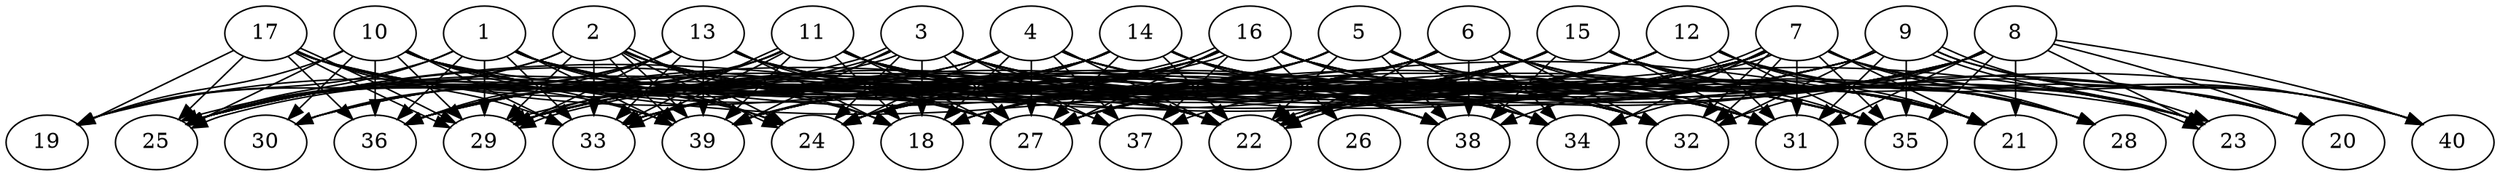 // DAG automatically generated by daggen at Thu Oct  3 14:06:50 2019
// ./daggen --dot -n 40 --ccr 0.4 --fat 0.9 --regular 0.5 --density 0.9 --mindata 5242880 --maxdata 52428800 
digraph G {
  1 [size="40568320", alpha="0.08", expect_size="16227328"] 
  1 -> 18 [size ="16227328"]
  1 -> 19 [size ="16227328"]
  1 -> 22 [size ="16227328"]
  1 -> 24 [size ="16227328"]
  1 -> 25 [size ="16227328"]
  1 -> 27 [size ="16227328"]
  1 -> 29 [size ="16227328"]
  1 -> 31 [size ="16227328"]
  1 -> 33 [size ="16227328"]
  1 -> 36 [size ="16227328"]
  1 -> 38 [size ="16227328"]
  1 -> 39 [size ="16227328"]
  2 [size="32320000", alpha="0.10", expect_size="12928000"] 
  2 -> 18 [size ="12928000"]
  2 -> 19 [size ="12928000"]
  2 -> 24 [size ="12928000"]
  2 -> 24 [size ="12928000"]
  2 -> 25 [size ="12928000"]
  2 -> 27 [size ="12928000"]
  2 -> 29 [size ="12928000"]
  2 -> 31 [size ="12928000"]
  2 -> 32 [size ="12928000"]
  2 -> 33 [size ="12928000"]
  2 -> 39 [size ="12928000"]
  2 -> 39 [size ="12928000"]
  3 [size="45591040", alpha="0.03", expect_size="18236416"] 
  3 -> 18 [size ="18236416"]
  3 -> 22 [size ="18236416"]
  3 -> 24 [size ="18236416"]
  3 -> 25 [size ="18236416"]
  3 -> 25 [size ="18236416"]
  3 -> 27 [size ="18236416"]
  3 -> 31 [size ="18236416"]
  3 -> 32 [size ="18236416"]
  3 -> 35 [size ="18236416"]
  3 -> 36 [size ="18236416"]
  3 -> 37 [size ="18236416"]
  3 -> 38 [size ="18236416"]
  3 -> 39 [size ="18236416"]
  4 [size="59148800", alpha="0.04", expect_size="23659520"] 
  4 -> 18 [size ="23659520"]
  4 -> 19 [size ="23659520"]
  4 -> 21 [size ="23659520"]
  4 -> 22 [size ="23659520"]
  4 -> 24 [size ="23659520"]
  4 -> 25 [size ="23659520"]
  4 -> 27 [size ="23659520"]
  4 -> 30 [size ="23659520"]
  4 -> 31 [size ="23659520"]
  4 -> 32 [size ="23659520"]
  4 -> 34 [size ="23659520"]
  4 -> 37 [size ="23659520"]
  5 [size="19875840", alpha="0.04", expect_size="7950336"] 
  5 -> 18 [size ="7950336"]
  5 -> 20 [size ="7950336"]
  5 -> 21 [size ="7950336"]
  5 -> 22 [size ="7950336"]
  5 -> 24 [size ="7950336"]
  5 -> 29 [size ="7950336"]
  5 -> 30 [size ="7950336"]
  5 -> 32 [size ="7950336"]
  5 -> 33 [size ="7950336"]
  5 -> 34 [size ="7950336"]
  5 -> 38 [size ="7950336"]
  6 [size="89139200", alpha="0.08", expect_size="35655680"] 
  6 -> 18 [size ="35655680"]
  6 -> 21 [size ="35655680"]
  6 -> 22 [size ="35655680"]
  6 -> 23 [size ="35655680"]
  6 -> 24 [size ="35655680"]
  6 -> 27 [size ="35655680"]
  6 -> 28 [size ="35655680"]
  6 -> 29 [size ="35655680"]
  6 -> 31 [size ="35655680"]
  6 -> 32 [size ="35655680"]
  6 -> 33 [size ="35655680"]
  6 -> 34 [size ="35655680"]
  6 -> 36 [size ="35655680"]
  6 -> 38 [size ="35655680"]
  6 -> 39 [size ="35655680"]
  7 [size="41745920", alpha="0.15", expect_size="16698368"] 
  7 -> 21 [size ="16698368"]
  7 -> 22 [size ="16698368"]
  7 -> 22 [size ="16698368"]
  7 -> 23 [size ="16698368"]
  7 -> 24 [size ="16698368"]
  7 -> 28 [size ="16698368"]
  7 -> 29 [size ="16698368"]
  7 -> 31 [size ="16698368"]
  7 -> 32 [size ="16698368"]
  7 -> 32 [size ="16698368"]
  7 -> 33 [size ="16698368"]
  7 -> 34 [size ="16698368"]
  7 -> 35 [size ="16698368"]
  7 -> 36 [size ="16698368"]
  7 -> 38 [size ="16698368"]
  7 -> 39 [size ="16698368"]
  7 -> 40 [size ="16698368"]
  8 [size="30192640", alpha="0.19", expect_size="12077056"] 
  8 -> 20 [size ="12077056"]
  8 -> 21 [size ="12077056"]
  8 -> 22 [size ="12077056"]
  8 -> 23 [size ="12077056"]
  8 -> 24 [size ="12077056"]
  8 -> 27 [size ="12077056"]
  8 -> 31 [size ="12077056"]
  8 -> 32 [size ="12077056"]
  8 -> 34 [size ="12077056"]
  8 -> 35 [size ="12077056"]
  8 -> 39 [size ="12077056"]
  8 -> 40 [size ="12077056"]
  9 [size="26944000", alpha="0.18", expect_size="10777600"] 
  9 -> 18 [size ="10777600"]
  9 -> 20 [size ="10777600"]
  9 -> 23 [size ="10777600"]
  9 -> 23 [size ="10777600"]
  9 -> 24 [size ="10777600"]
  9 -> 27 [size ="10777600"]
  9 -> 31 [size ="10777600"]
  9 -> 32 [size ="10777600"]
  9 -> 33 [size ="10777600"]
  9 -> 35 [size ="10777600"]
  9 -> 39 [size ="10777600"]
  9 -> 40 [size ="10777600"]
  10 [size="45555200", alpha="0.01", expect_size="18222080"] 
  10 -> 19 [size ="18222080"]
  10 -> 21 [size ="18222080"]
  10 -> 22 [size ="18222080"]
  10 -> 23 [size ="18222080"]
  10 -> 24 [size ="18222080"]
  10 -> 25 [size ="18222080"]
  10 -> 29 [size ="18222080"]
  10 -> 30 [size ="18222080"]
  10 -> 33 [size ="18222080"]
  10 -> 34 [size ="18222080"]
  10 -> 36 [size ="18222080"]
  10 -> 39 [size ="18222080"]
  11 [size="126138880", alpha="0.07", expect_size="50455552"] 
  11 -> 18 [size ="50455552"]
  11 -> 22 [size ="50455552"]
  11 -> 23 [size ="50455552"]
  11 -> 25 [size ="50455552"]
  11 -> 27 [size ="50455552"]
  11 -> 29 [size ="50455552"]
  11 -> 32 [size ="50455552"]
  11 -> 33 [size ="50455552"]
  11 -> 33 [size ="50455552"]
  11 -> 35 [size ="50455552"]
  11 -> 36 [size ="50455552"]
  11 -> 37 [size ="50455552"]
  11 -> 38 [size ="50455552"]
  11 -> 39 [size ="50455552"]
  12 [size="58037760", alpha="0.10", expect_size="23215104"] 
  12 -> 18 [size ="23215104"]
  12 -> 21 [size ="23215104"]
  12 -> 22 [size ="23215104"]
  12 -> 23 [size ="23215104"]
  12 -> 25 [size ="23215104"]
  12 -> 27 [size ="23215104"]
  12 -> 28 [size ="23215104"]
  12 -> 29 [size ="23215104"]
  12 -> 31 [size ="23215104"]
  12 -> 33 [size ="23215104"]
  12 -> 35 [size ="23215104"]
  12 -> 39 [size ="23215104"]
  12 -> 40 [size ="23215104"]
  13 [size="119208960", alpha="0.13", expect_size="47683584"] 
  13 -> 18 [size ="47683584"]
  13 -> 22 [size ="47683584"]
  13 -> 25 [size ="47683584"]
  13 -> 27 [size ="47683584"]
  13 -> 29 [size ="47683584"]
  13 -> 30 [size ="47683584"]
  13 -> 32 [size ="47683584"]
  13 -> 33 [size ="47683584"]
  13 -> 35 [size ="47683584"]
  13 -> 36 [size ="47683584"]
  13 -> 39 [size ="47683584"]
  14 [size="19246080", alpha="0.02", expect_size="7698432"] 
  14 -> 21 [size ="7698432"]
  14 -> 22 [size ="7698432"]
  14 -> 24 [size ="7698432"]
  14 -> 25 [size ="7698432"]
  14 -> 27 [size ="7698432"]
  14 -> 28 [size ="7698432"]
  14 -> 29 [size ="7698432"]
  14 -> 30 [size ="7698432"]
  14 -> 31 [size ="7698432"]
  14 -> 32 [size ="7698432"]
  14 -> 33 [size ="7698432"]
  14 -> 35 [size ="7698432"]
  14 -> 36 [size ="7698432"]
  14 -> 38 [size ="7698432"]
  15 [size="43609600", alpha="0.01", expect_size="17443840"] 
  15 -> 18 [size ="17443840"]
  15 -> 20 [size ="17443840"]
  15 -> 21 [size ="17443840"]
  15 -> 22 [size ="17443840"]
  15 -> 25 [size ="17443840"]
  15 -> 27 [size ="17443840"]
  15 -> 28 [size ="17443840"]
  15 -> 29 [size ="17443840"]
  15 -> 31 [size ="17443840"]
  15 -> 35 [size ="17443840"]
  15 -> 36 [size ="17443840"]
  15 -> 37 [size ="17443840"]
  15 -> 38 [size ="17443840"]
  16 [size="69844480", alpha="0.18", expect_size="27937792"] 
  16 -> 20 [size ="27937792"]
  16 -> 21 [size ="27937792"]
  16 -> 24 [size ="27937792"]
  16 -> 25 [size ="27937792"]
  16 -> 26 [size ="27937792"]
  16 -> 27 [size ="27937792"]
  16 -> 29 [size ="27937792"]
  16 -> 29 [size ="27937792"]
  16 -> 31 [size ="27937792"]
  16 -> 33 [size ="27937792"]
  16 -> 34 [size ="27937792"]
  16 -> 35 [size ="27937792"]
  16 -> 36 [size ="27937792"]
  16 -> 37 [size ="27937792"]
  16 -> 39 [size ="27937792"]
  16 -> 40 [size ="27937792"]
  17 [size="114826240", alpha="0.19", expect_size="45930496"] 
  17 -> 19 [size ="45930496"]
  17 -> 22 [size ="45930496"]
  17 -> 24 [size ="45930496"]
  17 -> 25 [size ="45930496"]
  17 -> 27 [size ="45930496"]
  17 -> 29 [size ="45930496"]
  17 -> 29 [size ="45930496"]
  17 -> 33 [size ="45930496"]
  17 -> 34 [size ="45930496"]
  17 -> 36 [size ="45930496"]
  17 -> 39 [size ="45930496"]
  18 [size="85903360", alpha="0.03", expect_size="34361344"] 
  19 [size="79989760", alpha="0.08", expect_size="31995904"] 
  20 [size="69857280", alpha="0.12", expect_size="27942912"] 
  21 [size="75407360", alpha="0.00", expect_size="30162944"] 
  22 [size="119175680", alpha="0.12", expect_size="47670272"] 
  23 [size="61150720", alpha="0.10", expect_size="24460288"] 
  24 [size="22251520", alpha="0.15", expect_size="8900608"] 
  25 [size="32061440", alpha="0.01", expect_size="12824576"] 
  26 [size="40212480", alpha="0.01", expect_size="16084992"] 
  27 [size="26470400", alpha="0.05", expect_size="10588160"] 
  28 [size="18713600", alpha="0.12", expect_size="7485440"] 
  29 [size="35330560", alpha="0.01", expect_size="14132224"] 
  30 [size="79918080", alpha="0.16", expect_size="31967232"] 
  31 [size="30323200", alpha="0.10", expect_size="12129280"] 
  32 [size="31971840", alpha="0.12", expect_size="12788736"] 
  33 [size="104084480", alpha="0.12", expect_size="41633792"] 
  34 [size="43210240", alpha="0.12", expect_size="17284096"] 
  35 [size="13360640", alpha="0.18", expect_size="5344256"] 
  36 [size="21306880", alpha="0.14", expect_size="8522752"] 
  37 [size="25116160", alpha="0.06", expect_size="10046464"] 
  38 [size="53422080", alpha="0.11", expect_size="21368832"] 
  39 [size="123317760", alpha="0.08", expect_size="49327104"] 
  40 [size="130672640", alpha="0.14", expect_size="52269056"] 
}

